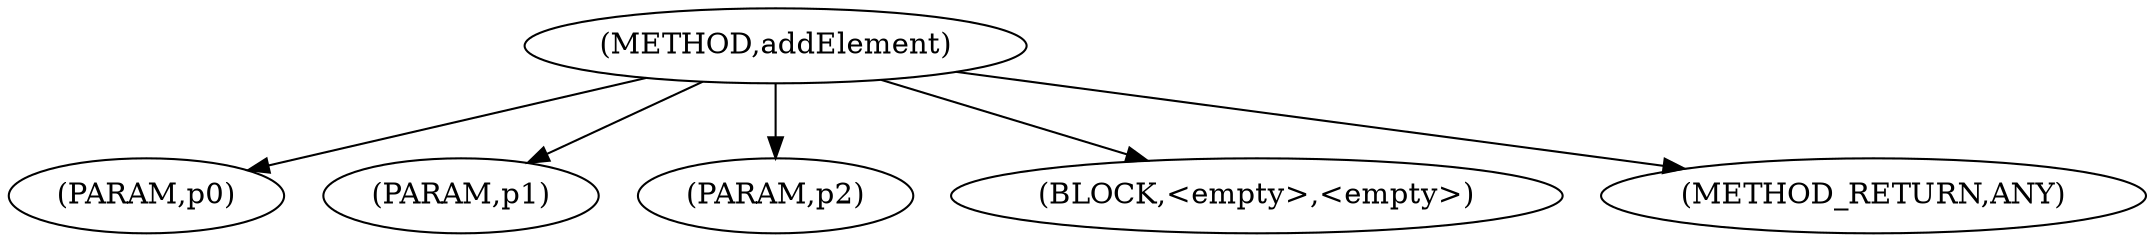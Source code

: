 digraph "addElement" {  
"1802" [label = <(METHOD,addElement)> ]
"1803" [label = <(PARAM,p0)> ]
"1804" [label = <(PARAM,p1)> ]
"1805" [label = <(PARAM,p2)> ]
"1806" [label = <(BLOCK,&lt;empty&gt;,&lt;empty&gt;)> ]
"1807" [label = <(METHOD_RETURN,ANY)> ]
  "1802" -> "1803" 
  "1802" -> "1804" 
  "1802" -> "1806" 
  "1802" -> "1805" 
  "1802" -> "1807" 
}
